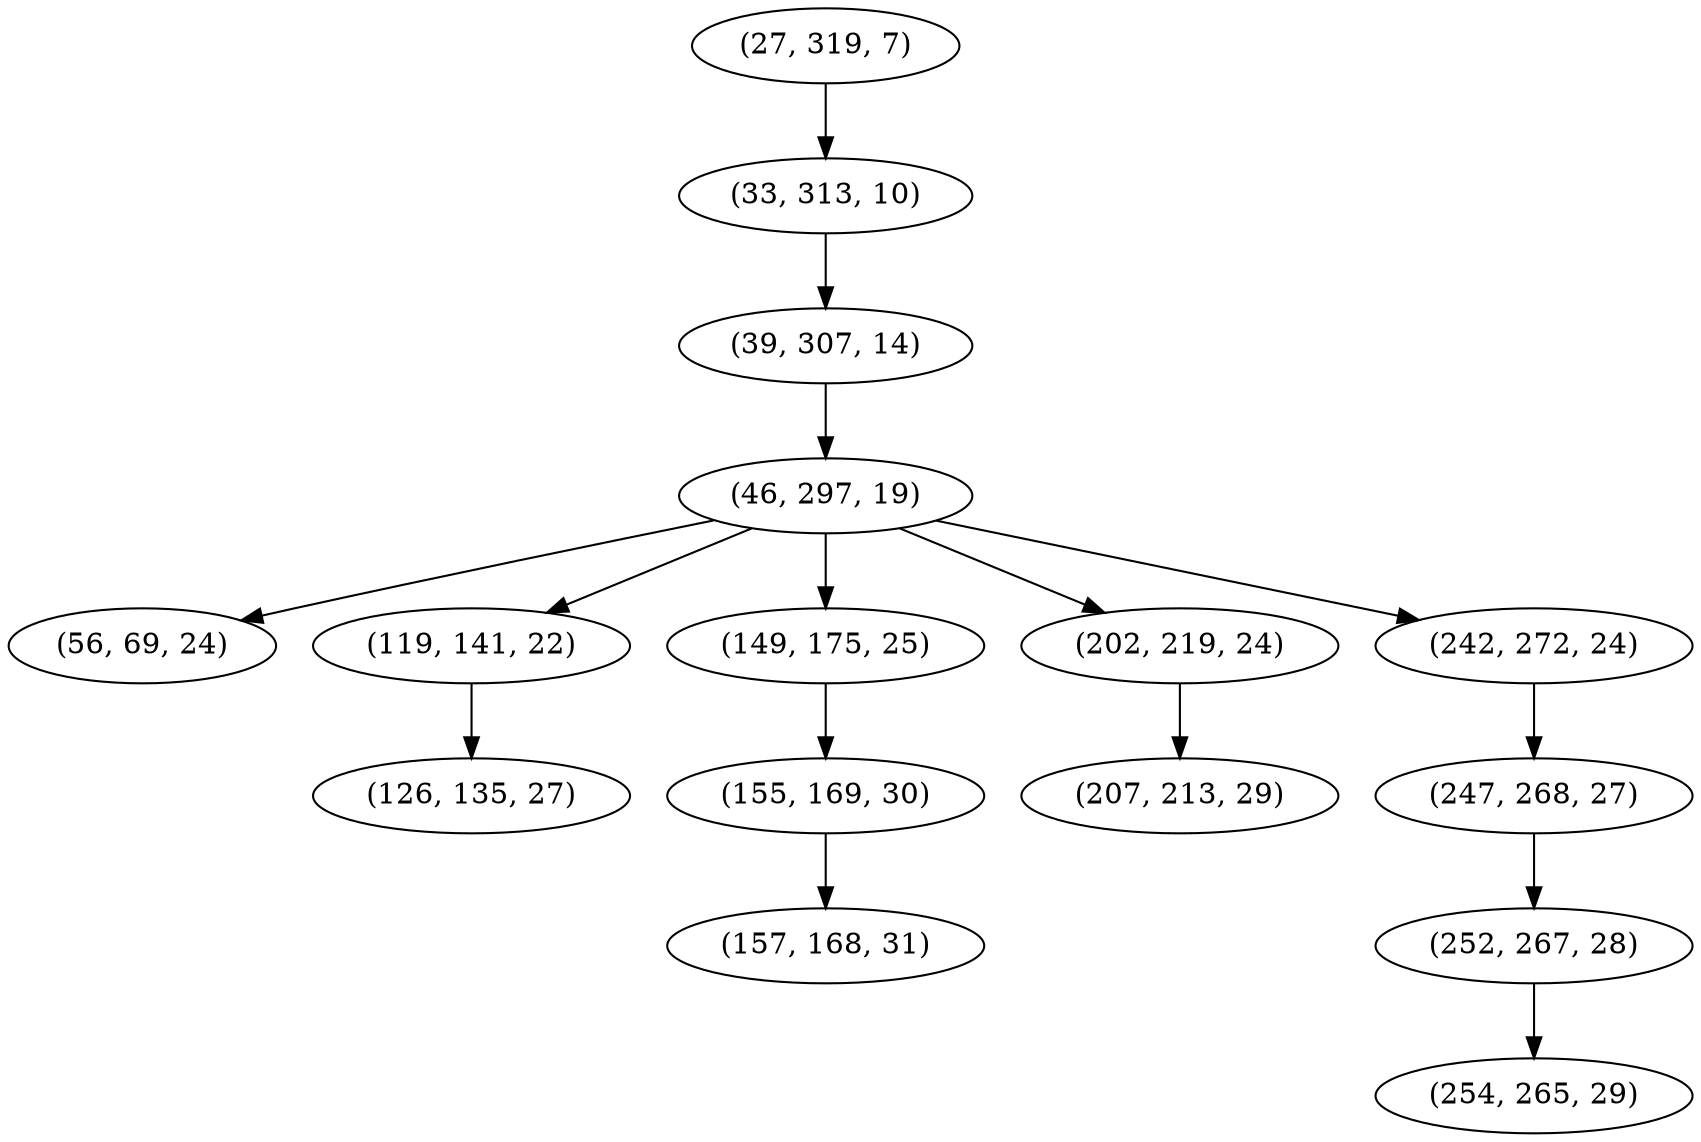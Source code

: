 digraph tree {
    "(27, 319, 7)";
    "(33, 313, 10)";
    "(39, 307, 14)";
    "(46, 297, 19)";
    "(56, 69, 24)";
    "(119, 141, 22)";
    "(126, 135, 27)";
    "(149, 175, 25)";
    "(155, 169, 30)";
    "(157, 168, 31)";
    "(202, 219, 24)";
    "(207, 213, 29)";
    "(242, 272, 24)";
    "(247, 268, 27)";
    "(252, 267, 28)";
    "(254, 265, 29)";
    "(27, 319, 7)" -> "(33, 313, 10)";
    "(33, 313, 10)" -> "(39, 307, 14)";
    "(39, 307, 14)" -> "(46, 297, 19)";
    "(46, 297, 19)" -> "(56, 69, 24)";
    "(46, 297, 19)" -> "(119, 141, 22)";
    "(46, 297, 19)" -> "(149, 175, 25)";
    "(46, 297, 19)" -> "(202, 219, 24)";
    "(46, 297, 19)" -> "(242, 272, 24)";
    "(119, 141, 22)" -> "(126, 135, 27)";
    "(149, 175, 25)" -> "(155, 169, 30)";
    "(155, 169, 30)" -> "(157, 168, 31)";
    "(202, 219, 24)" -> "(207, 213, 29)";
    "(242, 272, 24)" -> "(247, 268, 27)";
    "(247, 268, 27)" -> "(252, 267, 28)";
    "(252, 267, 28)" -> "(254, 265, 29)";
}
